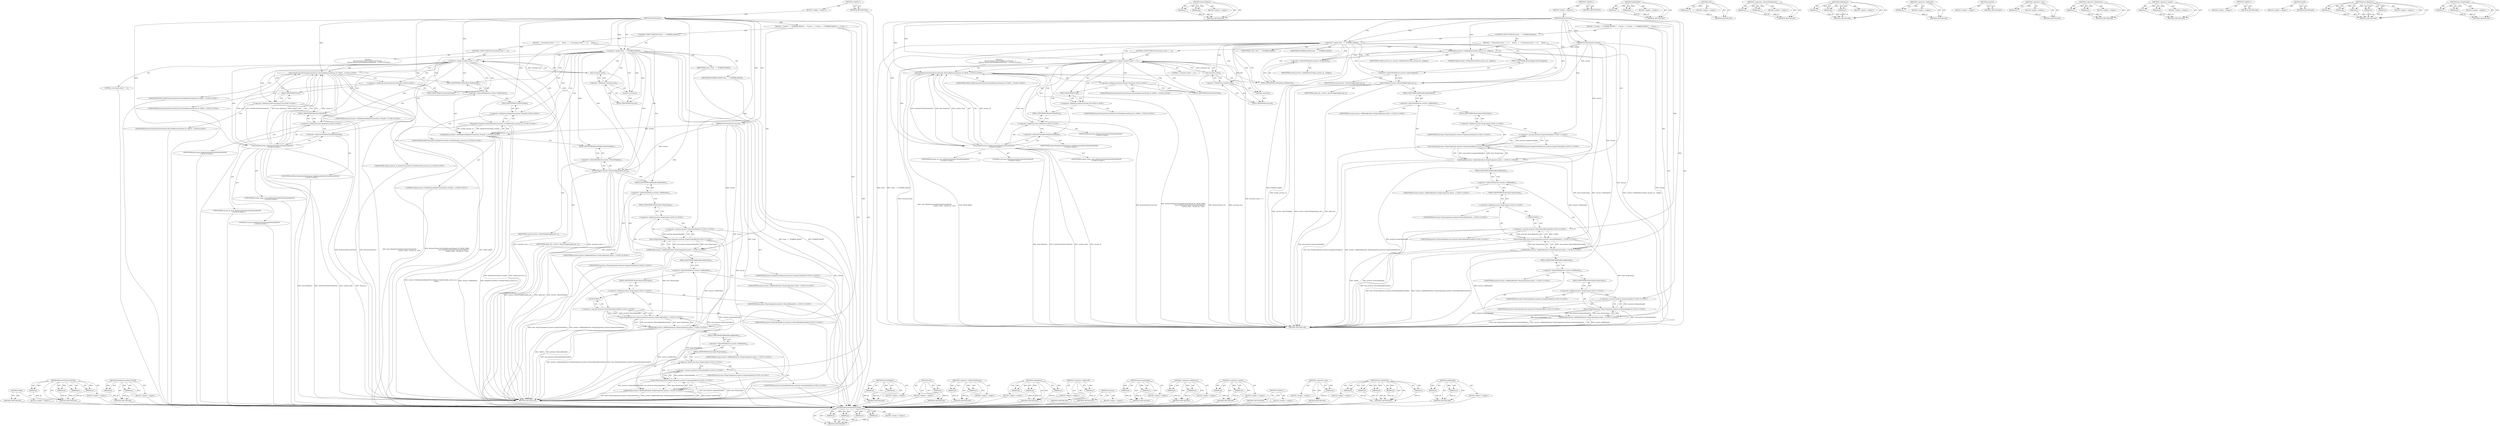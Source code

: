 digraph "base.WrapUnique" {
vulnerable_189 [label=<(METHOD,GetId)>];
vulnerable_190 [label=<(BLOCK,&lt;empty&gt;,&lt;empty&gt;)>];
vulnerable_191 [label=<(METHOD_RETURN,ANY)>];
vulnerable_135 [label=<(METHOD,BrowserThread.PostTask)>];
vulnerable_136 [label=<(PARAM,p1)>];
vulnerable_137 [label=<(PARAM,p2)>];
vulnerable_138 [label=<(PARAM,p3)>];
vulnerable_139 [label=<(PARAM,p4)>];
vulnerable_140 [label=<(BLOCK,&lt;empty&gt;,&lt;empty&gt;)>];
vulnerable_141 [label=<(METHOD_RETURN,ANY)>];
vulnerable_165 [label=<(METHOD,RenderProcessHost.FromID)>];
vulnerable_166 [label=<(PARAM,p1)>];
vulnerable_167 [label=<(PARAM,p2)>];
vulnerable_168 [label=<(BLOCK,&lt;empty&gt;,&lt;empty&gt;)>];
vulnerable_169 [label=<(METHOD_RETURN,ANY)>];
vulnerable_6 [label=<(METHOD,&lt;global&gt;)<SUB>1</SUB>>];
vulnerable_7 [label=<(BLOCK,&lt;empty&gt;,&lt;empty&gt;)<SUB>1</SUB>>];
vulnerable_8 [label=<(METHOD,AttachSession)<SUB>1</SUB>>];
vulnerable_9 [label=<(PARAM,DevToolsSession* session)<SUB>1</SUB>>];
vulnerable_10 [label=<(BLOCK,{
  if (state_ == WORKER_READY) {
    if (sessi...,{
  if (state_ == WORKER_READY) {
    if (sessi...)<SUB>1</SUB>>];
vulnerable_11 [label=<(CONTROL_STRUCTURE,IF,if (state_ == WORKER_READY))<SUB>2</SUB>>];
vulnerable_12 [label=<(&lt;operator&gt;.equals,state_ == WORKER_READY)<SUB>2</SUB>>];
vulnerable_13 [label=<(IDENTIFIER,state_,state_ == WORKER_READY)<SUB>2</SUB>>];
vulnerable_14 [label=<(IDENTIFIER,WORKER_READY,state_ == WORKER_READY)<SUB>2</SUB>>];
vulnerable_15 [label=<(BLOCK,{
    if (sessions().size() == 1) {
      Brows...,{
    if (sessions().size() == 1) {
      Brows...)<SUB>2</SUB>>];
vulnerable_16 [label=<(CONTROL_STRUCTURE,IF,if (sessions().size() == 1))<SUB>3</SUB>>];
vulnerable_17 [label=<(&lt;operator&gt;.equals,sessions().size() == 1)<SUB>3</SUB>>];
vulnerable_18 [label=<(size,sessions().size())<SUB>3</SUB>>];
vulnerable_19 [label=<(&lt;operator&gt;.fieldAccess,sessions().size)<SUB>3</SUB>>];
vulnerable_20 [label=<(sessions,sessions())<SUB>3</SUB>>];
vulnerable_21 [label=<(FIELD_IDENTIFIER,size,size)<SUB>3</SUB>>];
vulnerable_22 [label=<(LITERAL,1,sessions().size() == 1)<SUB>3</SUB>>];
vulnerable_23 [label="<(BLOCK,{
      BrowserThread::PostTask(BrowserThread::...,{
      BrowserThread::PostTask(BrowserThread::...)<SUB>3</SUB>>"];
vulnerable_24 [label="<(BrowserThread.PostTask,BrowserThread::PostTask(BrowserThread::IO, FROM...)<SUB>4</SUB>>"];
vulnerable_25 [label="<(&lt;operator&gt;.fieldAccess,BrowserThread::PostTask)<SUB>4</SUB>>"];
vulnerable_26 [label="<(IDENTIFIER,BrowserThread,BrowserThread::PostTask(BrowserThread::IO, FROM...)<SUB>4</SUB>>"];
vulnerable_27 [label=<(FIELD_IDENTIFIER,PostTask,PostTask)<SUB>4</SUB>>];
vulnerable_28 [label="<(&lt;operator&gt;.fieldAccess,BrowserThread::IO)<SUB>4</SUB>>"];
vulnerable_29 [label="<(IDENTIFIER,BrowserThread,BrowserThread::PostTask(BrowserThread::IO, FROM...)<SUB>4</SUB>>"];
vulnerable_30 [label=<(FIELD_IDENTIFIER,IO,IO)<SUB>4</SUB>>];
vulnerable_31 [label="<(IDENTIFIER,FROM_HERE,BrowserThread::PostTask(BrowserThread::IO, FROM...)<SUB>4</SUB>>"];
vulnerable_32 [label="<(base.BindOnce,base::BindOnce(&amp;SetDevToolsAttachedOnIO,
      ...)<SUB>5</SUB>>"];
vulnerable_33 [label="<(&lt;operator&gt;.fieldAccess,base::BindOnce)<SUB>5</SUB>>"];
vulnerable_34 [label="<(IDENTIFIER,base,base::BindOnce(&amp;SetDevToolsAttachedOnIO,
      ...)<SUB>5</SUB>>"];
vulnerable_35 [label=<(FIELD_IDENTIFIER,BindOnce,BindOnce)<SUB>5</SUB>>];
vulnerable_36 [label=<(&lt;operator&gt;.addressOf,&amp;SetDevToolsAttachedOnIO)<SUB>5</SUB>>];
vulnerable_37 [label="<(IDENTIFIER,SetDevToolsAttachedOnIO,base::BindOnce(&amp;SetDevToolsAttachedOnIO,
      ...)<SUB>5</SUB>>"];
vulnerable_38 [label="<(IDENTIFIER,context_weak_,base::BindOnce(&amp;SetDevToolsAttachedOnIO,
      ...)<SUB>6</SUB>>"];
vulnerable_39 [label="<(IDENTIFIER,version_id_,base::BindOnce(&amp;SetDevToolsAttachedOnIO,
      ...)<SUB>6</SUB>>"];
vulnerable_40 [label="<(LITERAL,true,base::BindOnce(&amp;SetDevToolsAttachedOnIO,
      ...)<SUB>6</SUB>>"];
vulnerable_41 [label="<(SetRenderer,session-&gt;SetRenderer(RenderProcessHost::FromID(...)<SUB>8</SUB>>"];
vulnerable_42 [label=<(&lt;operator&gt;.indirectFieldAccess,session-&gt;SetRenderer)<SUB>8</SUB>>];
vulnerable_43 [label="<(IDENTIFIER,session,session-&gt;SetRenderer(RenderProcessHost::FromID(...)<SUB>8</SUB>>"];
vulnerable_44 [label=<(FIELD_IDENTIFIER,SetRenderer,SetRenderer)<SUB>8</SUB>>];
vulnerable_45 [label="<(RenderProcessHost.FromID,RenderProcessHost::FromID(worker_process_id_))<SUB>8</SUB>>"];
vulnerable_46 [label="<(&lt;operator&gt;.fieldAccess,RenderProcessHost::FromID)<SUB>8</SUB>>"];
vulnerable_47 [label="<(IDENTIFIER,RenderProcessHost,RenderProcessHost::FromID(worker_process_id_))<SUB>8</SUB>>"];
vulnerable_48 [label=<(FIELD_IDENTIFIER,FromID,FromID)<SUB>8</SUB>>];
vulnerable_49 [label="<(IDENTIFIER,worker_process_id_,RenderProcessHost::FromID(worker_process_id_))<SUB>8</SUB>>"];
vulnerable_50 [label="<(LITERAL,nullptr,session-&gt;SetRenderer(RenderProcessHost::FromID(...)<SUB>9</SUB>>"];
vulnerable_51 [label=<(AttachToAgent,session-&gt;AttachToAgent(agent_ptr_))<SUB>10</SUB>>];
vulnerable_52 [label=<(&lt;operator&gt;.indirectFieldAccess,session-&gt;AttachToAgent)<SUB>10</SUB>>];
vulnerable_53 [label=<(IDENTIFIER,session,session-&gt;AttachToAgent(agent_ptr_))<SUB>10</SUB>>];
vulnerable_54 [label=<(FIELD_IDENTIFIER,AttachToAgent,AttachToAgent)<SUB>10</SUB>>];
vulnerable_55 [label=<(IDENTIFIER,agent_ptr_,session-&gt;AttachToAgent(agent_ptr_))<SUB>10</SUB>>];
vulnerable_56 [label="<(AddHandler,session-&gt;AddHandler(base::WrapUnique(new protoc...)<SUB>12</SUB>>"];
vulnerable_57 [label=<(&lt;operator&gt;.indirectFieldAccess,session-&gt;AddHandler)<SUB>12</SUB>>];
vulnerable_58 [label="<(IDENTIFIER,session,session-&gt;AddHandler(base::WrapUnique(new protoc...)<SUB>12</SUB>>"];
vulnerable_59 [label=<(FIELD_IDENTIFIER,AddHandler,AddHandler)<SUB>12</SUB>>];
vulnerable_60 [label="<(base.WrapUnique,base::WrapUnique(new protocol::InspectorHandler()))<SUB>12</SUB>>"];
vulnerable_61 [label="<(&lt;operator&gt;.fieldAccess,base::WrapUnique)<SUB>12</SUB>>"];
vulnerable_62 [label="<(IDENTIFIER,base,base::WrapUnique(new protocol::InspectorHandler()))<SUB>12</SUB>>"];
vulnerable_63 [label=<(FIELD_IDENTIFIER,WrapUnique,WrapUnique)<SUB>12</SUB>>];
vulnerable_64 [label="<(&lt;operator&gt;.new,new protocol::InspectorHandler())<SUB>12</SUB>>"];
vulnerable_65 [label="<(IDENTIFIER,protocol::InspectorHandler,new protocol::InspectorHandler())<SUB>12</SUB>>"];
vulnerable_66 [label="<(AddHandler,session-&gt;AddHandler(base::WrapUnique(new protoc...)<SUB>13</SUB>>"];
vulnerable_67 [label=<(&lt;operator&gt;.indirectFieldAccess,session-&gt;AddHandler)<SUB>13</SUB>>];
vulnerable_68 [label="<(IDENTIFIER,session,session-&gt;AddHandler(base::WrapUnique(new protoc...)<SUB>13</SUB>>"];
vulnerable_69 [label=<(FIELD_IDENTIFIER,AddHandler,AddHandler)<SUB>13</SUB>>];
vulnerable_70 [label="<(base.WrapUnique,base::WrapUnique(new protocol::NetworkHandler(G...)<SUB>13</SUB>>"];
vulnerable_71 [label="<(&lt;operator&gt;.fieldAccess,base::WrapUnique)<SUB>13</SUB>>"];
vulnerable_72 [label="<(IDENTIFIER,base,base::WrapUnique(new protocol::NetworkHandler(G...)<SUB>13</SUB>>"];
vulnerable_73 [label=<(FIELD_IDENTIFIER,WrapUnique,WrapUnique)<SUB>13</SUB>>];
vulnerable_74 [label="<(&lt;operator&gt;.new,new protocol::NetworkHandler(GetId()))<SUB>13</SUB>>"];
vulnerable_75 [label="<(IDENTIFIER,protocol::NetworkHandler,new protocol::NetworkHandler(GetId()))<SUB>13</SUB>>"];
vulnerable_76 [label=<(GetId,GetId())<SUB>13</SUB>>];
vulnerable_77 [label="<(AddHandler,session-&gt;AddHandler(base::WrapUnique(new protoc...)<SUB>14</SUB>>"];
vulnerable_78 [label=<(&lt;operator&gt;.indirectFieldAccess,session-&gt;AddHandler)<SUB>14</SUB>>];
vulnerable_79 [label="<(IDENTIFIER,session,session-&gt;AddHandler(base::WrapUnique(new protoc...)<SUB>14</SUB>>"];
vulnerable_80 [label=<(FIELD_IDENTIFIER,AddHandler,AddHandler)<SUB>14</SUB>>];
vulnerable_81 [label="<(base.WrapUnique,base::WrapUnique(new protocol::SchemaHandler()))<SUB>14</SUB>>"];
vulnerable_82 [label="<(&lt;operator&gt;.fieldAccess,base::WrapUnique)<SUB>14</SUB>>"];
vulnerable_83 [label="<(IDENTIFIER,base,base::WrapUnique(new protocol::SchemaHandler()))<SUB>14</SUB>>"];
vulnerable_84 [label=<(FIELD_IDENTIFIER,WrapUnique,WrapUnique)<SUB>14</SUB>>];
vulnerable_85 [label="<(&lt;operator&gt;.new,new protocol::SchemaHandler())<SUB>14</SUB>>"];
vulnerable_86 [label="<(IDENTIFIER,protocol::SchemaHandler,new protocol::SchemaHandler())<SUB>14</SUB>>"];
vulnerable_87 [label=<(METHOD_RETURN,void)<SUB>1</SUB>>];
vulnerable_89 [label=<(METHOD_RETURN,ANY)<SUB>1</SUB>>];
vulnerable_170 [label=<(METHOD,AttachToAgent)>];
vulnerable_171 [label=<(PARAM,p1)>];
vulnerable_172 [label=<(PARAM,p2)>];
vulnerable_173 [label=<(BLOCK,&lt;empty&gt;,&lt;empty&gt;)>];
vulnerable_174 [label=<(METHOD_RETURN,ANY)>];
vulnerable_123 [label=<(METHOD,size)>];
vulnerable_124 [label=<(PARAM,p1)>];
vulnerable_125 [label=<(BLOCK,&lt;empty&gt;,&lt;empty&gt;)>];
vulnerable_126 [label=<(METHOD_RETURN,ANY)>];
vulnerable_160 [label=<(METHOD,&lt;operator&gt;.indirectFieldAccess)>];
vulnerable_161 [label=<(PARAM,p1)>];
vulnerable_162 [label=<(PARAM,p2)>];
vulnerable_163 [label=<(BLOCK,&lt;empty&gt;,&lt;empty&gt;)>];
vulnerable_164 [label=<(METHOD_RETURN,ANY)>];
vulnerable_154 [label=<(METHOD,SetRenderer)>];
vulnerable_155 [label=<(PARAM,p1)>];
vulnerable_156 [label=<(PARAM,p2)>];
vulnerable_157 [label=<(PARAM,p3)>];
vulnerable_158 [label=<(BLOCK,&lt;empty&gt;,&lt;empty&gt;)>];
vulnerable_159 [label=<(METHOD_RETURN,ANY)>];
vulnerable_150 [label=<(METHOD,&lt;operator&gt;.addressOf)>];
vulnerable_151 [label=<(PARAM,p1)>];
vulnerable_152 [label=<(BLOCK,&lt;empty&gt;,&lt;empty&gt;)>];
vulnerable_153 [label=<(METHOD_RETURN,ANY)>];
vulnerable_132 [label=<(METHOD,sessions)>];
vulnerable_133 [label=<(BLOCK,&lt;empty&gt;,&lt;empty&gt;)>];
vulnerable_134 [label=<(METHOD_RETURN,ANY)>];
vulnerable_180 [label=<(METHOD,base.WrapUnique)>];
vulnerable_181 [label=<(PARAM,p1)>];
vulnerable_182 [label=<(PARAM,p2)>];
vulnerable_183 [label=<(BLOCK,&lt;empty&gt;,&lt;empty&gt;)>];
vulnerable_184 [label=<(METHOD_RETURN,ANY)>];
vulnerable_127 [label=<(METHOD,&lt;operator&gt;.fieldAccess)>];
vulnerable_128 [label=<(PARAM,p1)>];
vulnerable_129 [label=<(PARAM,p2)>];
vulnerable_130 [label=<(BLOCK,&lt;empty&gt;,&lt;empty&gt;)>];
vulnerable_131 [label=<(METHOD_RETURN,ANY)>];
vulnerable_118 [label=<(METHOD,&lt;operator&gt;.equals)>];
vulnerable_119 [label=<(PARAM,p1)>];
vulnerable_120 [label=<(PARAM,p2)>];
vulnerable_121 [label=<(BLOCK,&lt;empty&gt;,&lt;empty&gt;)>];
vulnerable_122 [label=<(METHOD_RETURN,ANY)>];
vulnerable_112 [label=<(METHOD,&lt;global&gt;)<SUB>1</SUB>>];
vulnerable_113 [label=<(BLOCK,&lt;empty&gt;,&lt;empty&gt;)>];
vulnerable_114 [label=<(METHOD_RETURN,ANY)>];
vulnerable_185 [label=<(METHOD,&lt;operator&gt;.new)>];
vulnerable_186 [label=<(PARAM,p1)>];
vulnerable_187 [label=<(BLOCK,&lt;empty&gt;,&lt;empty&gt;)>];
vulnerable_188 [label=<(METHOD_RETURN,ANY)>];
vulnerable_142 [label=<(METHOD,base.BindOnce)>];
vulnerable_143 [label=<(PARAM,p1)>];
vulnerable_144 [label=<(PARAM,p2)>];
vulnerable_145 [label=<(PARAM,p3)>];
vulnerable_146 [label=<(PARAM,p4)>];
vulnerable_147 [label=<(PARAM,p5)>];
vulnerable_148 [label=<(BLOCK,&lt;empty&gt;,&lt;empty&gt;)>];
vulnerable_149 [label=<(METHOD_RETURN,ANY)>];
vulnerable_175 [label=<(METHOD,AddHandler)>];
vulnerable_176 [label=<(PARAM,p1)>];
vulnerable_177 [label=<(PARAM,p2)>];
vulnerable_178 [label=<(BLOCK,&lt;empty&gt;,&lt;empty&gt;)>];
vulnerable_179 [label=<(METHOD_RETURN,ANY)>];
fixed_131 [label=<(METHOD,BrowserThread.PostTask)>];
fixed_132 [label=<(PARAM,p1)>];
fixed_133 [label=<(PARAM,p2)>];
fixed_134 [label=<(PARAM,p3)>];
fixed_135 [label=<(PARAM,p4)>];
fixed_136 [label=<(BLOCK,&lt;empty&gt;,&lt;empty&gt;)>];
fixed_137 [label=<(METHOD_RETURN,ANY)>];
fixed_161 [label=<(METHOD,AttachToAgent)>];
fixed_162 [label=<(PARAM,p1)>];
fixed_163 [label=<(PARAM,p2)>];
fixed_164 [label=<(BLOCK,&lt;empty&gt;,&lt;empty&gt;)>];
fixed_165 [label=<(METHOD_RETURN,ANY)>];
fixed_6 [label=<(METHOD,&lt;global&gt;)<SUB>1</SUB>>];
fixed_7 [label=<(BLOCK,&lt;empty&gt;,&lt;empty&gt;)<SUB>1</SUB>>];
fixed_8 [label=<(METHOD,AttachSession)<SUB>1</SUB>>];
fixed_9 [label=<(PARAM,DevToolsSession* session)<SUB>1</SUB>>];
fixed_10 [label=<(BLOCK,{
  if (state_ == WORKER_READY) {
    if (sessi...,{
  if (state_ == WORKER_READY) {
    if (sessi...)<SUB>1</SUB>>];
fixed_11 [label=<(CONTROL_STRUCTURE,IF,if (state_ == WORKER_READY))<SUB>2</SUB>>];
fixed_12 [label=<(&lt;operator&gt;.equals,state_ == WORKER_READY)<SUB>2</SUB>>];
fixed_13 [label=<(IDENTIFIER,state_,state_ == WORKER_READY)<SUB>2</SUB>>];
fixed_14 [label=<(IDENTIFIER,WORKER_READY,state_ == WORKER_READY)<SUB>2</SUB>>];
fixed_15 [label=<(BLOCK,{
    if (sessions().size() == 1) {
      Brows...,{
    if (sessions().size() == 1) {
      Brows...)<SUB>2</SUB>>];
fixed_16 [label=<(CONTROL_STRUCTURE,IF,if (sessions().size() == 1))<SUB>3</SUB>>];
fixed_17 [label=<(&lt;operator&gt;.equals,sessions().size() == 1)<SUB>3</SUB>>];
fixed_18 [label=<(size,sessions().size())<SUB>3</SUB>>];
fixed_19 [label=<(&lt;operator&gt;.fieldAccess,sessions().size)<SUB>3</SUB>>];
fixed_20 [label=<(sessions,sessions())<SUB>3</SUB>>];
fixed_21 [label=<(FIELD_IDENTIFIER,size,size)<SUB>3</SUB>>];
fixed_22 [label=<(LITERAL,1,sessions().size() == 1)<SUB>3</SUB>>];
fixed_23 [label="<(BLOCK,{
      BrowserThread::PostTask(BrowserThread::...,{
      BrowserThread::PostTask(BrowserThread::...)<SUB>3</SUB>>"];
fixed_24 [label="<(BrowserThread.PostTask,BrowserThread::PostTask(BrowserThread::IO, FROM...)<SUB>4</SUB>>"];
fixed_25 [label="<(&lt;operator&gt;.fieldAccess,BrowserThread::PostTask)<SUB>4</SUB>>"];
fixed_26 [label="<(IDENTIFIER,BrowserThread,BrowserThread::PostTask(BrowserThread::IO, FROM...)<SUB>4</SUB>>"];
fixed_27 [label=<(FIELD_IDENTIFIER,PostTask,PostTask)<SUB>4</SUB>>];
fixed_28 [label="<(&lt;operator&gt;.fieldAccess,BrowserThread::IO)<SUB>4</SUB>>"];
fixed_29 [label="<(IDENTIFIER,BrowserThread,BrowserThread::PostTask(BrowserThread::IO, FROM...)<SUB>4</SUB>>"];
fixed_30 [label=<(FIELD_IDENTIFIER,IO,IO)<SUB>4</SUB>>];
fixed_31 [label="<(IDENTIFIER,FROM_HERE,BrowserThread::PostTask(BrowserThread::IO, FROM...)<SUB>4</SUB>>"];
fixed_32 [label="<(base.BindOnce,base::BindOnce(&amp;SetDevToolsAttachedOnIO,
      ...)<SUB>5</SUB>>"];
fixed_33 [label="<(&lt;operator&gt;.fieldAccess,base::BindOnce)<SUB>5</SUB>>"];
fixed_34 [label="<(IDENTIFIER,base,base::BindOnce(&amp;SetDevToolsAttachedOnIO,
      ...)<SUB>5</SUB>>"];
fixed_35 [label=<(FIELD_IDENTIFIER,BindOnce,BindOnce)<SUB>5</SUB>>];
fixed_36 [label=<(&lt;operator&gt;.addressOf,&amp;SetDevToolsAttachedOnIO)<SUB>5</SUB>>];
fixed_37 [label="<(IDENTIFIER,SetDevToolsAttachedOnIO,base::BindOnce(&amp;SetDevToolsAttachedOnIO,
      ...)<SUB>5</SUB>>"];
fixed_38 [label="<(IDENTIFIER,context_weak_,base::BindOnce(&amp;SetDevToolsAttachedOnIO,
      ...)<SUB>6</SUB>>"];
fixed_39 [label="<(IDENTIFIER,version_id_,base::BindOnce(&amp;SetDevToolsAttachedOnIO,
      ...)<SUB>6</SUB>>"];
fixed_40 [label="<(LITERAL,true,base::BindOnce(&amp;SetDevToolsAttachedOnIO,
      ...)<SUB>6</SUB>>"];
fixed_41 [label=<(SetRenderer,session-&gt;SetRenderer(worker_process_id_, nullptr))<SUB>8</SUB>>];
fixed_42 [label=<(&lt;operator&gt;.indirectFieldAccess,session-&gt;SetRenderer)<SUB>8</SUB>>];
fixed_43 [label=<(IDENTIFIER,session,session-&gt;SetRenderer(worker_process_id_, nullptr))<SUB>8</SUB>>];
fixed_44 [label=<(FIELD_IDENTIFIER,SetRenderer,SetRenderer)<SUB>8</SUB>>];
fixed_45 [label=<(IDENTIFIER,worker_process_id_,session-&gt;SetRenderer(worker_process_id_, nullptr))<SUB>8</SUB>>];
fixed_46 [label=<(LITERAL,nullptr,session-&gt;SetRenderer(worker_process_id_, nullptr))<SUB>8</SUB>>];
fixed_47 [label=<(AttachToAgent,session-&gt;AttachToAgent(agent_ptr_))<SUB>9</SUB>>];
fixed_48 [label=<(&lt;operator&gt;.indirectFieldAccess,session-&gt;AttachToAgent)<SUB>9</SUB>>];
fixed_49 [label=<(IDENTIFIER,session,session-&gt;AttachToAgent(agent_ptr_))<SUB>9</SUB>>];
fixed_50 [label=<(FIELD_IDENTIFIER,AttachToAgent,AttachToAgent)<SUB>9</SUB>>];
fixed_51 [label=<(IDENTIFIER,agent_ptr_,session-&gt;AttachToAgent(agent_ptr_))<SUB>9</SUB>>];
fixed_52 [label="<(AddHandler,session-&gt;AddHandler(base::WrapUnique(new protoc...)<SUB>11</SUB>>"];
fixed_53 [label=<(&lt;operator&gt;.indirectFieldAccess,session-&gt;AddHandler)<SUB>11</SUB>>];
fixed_54 [label="<(IDENTIFIER,session,session-&gt;AddHandler(base::WrapUnique(new protoc...)<SUB>11</SUB>>"];
fixed_55 [label=<(FIELD_IDENTIFIER,AddHandler,AddHandler)<SUB>11</SUB>>];
fixed_56 [label="<(base.WrapUnique,base::WrapUnique(new protocol::InspectorHandler()))<SUB>11</SUB>>"];
fixed_57 [label="<(&lt;operator&gt;.fieldAccess,base::WrapUnique)<SUB>11</SUB>>"];
fixed_58 [label="<(IDENTIFIER,base,base::WrapUnique(new protocol::InspectorHandler()))<SUB>11</SUB>>"];
fixed_59 [label=<(FIELD_IDENTIFIER,WrapUnique,WrapUnique)<SUB>11</SUB>>];
fixed_60 [label="<(&lt;operator&gt;.new,new protocol::InspectorHandler())<SUB>11</SUB>>"];
fixed_61 [label="<(IDENTIFIER,protocol::InspectorHandler,new protocol::InspectorHandler())<SUB>11</SUB>>"];
fixed_62 [label="<(AddHandler,session-&gt;AddHandler(base::WrapUnique(new protoc...)<SUB>12</SUB>>"];
fixed_63 [label=<(&lt;operator&gt;.indirectFieldAccess,session-&gt;AddHandler)<SUB>12</SUB>>];
fixed_64 [label="<(IDENTIFIER,session,session-&gt;AddHandler(base::WrapUnique(new protoc...)<SUB>12</SUB>>"];
fixed_65 [label=<(FIELD_IDENTIFIER,AddHandler,AddHandler)<SUB>12</SUB>>];
fixed_66 [label="<(base.WrapUnique,base::WrapUnique(new protocol::NetworkHandler(G...)<SUB>12</SUB>>"];
fixed_67 [label="<(&lt;operator&gt;.fieldAccess,base::WrapUnique)<SUB>12</SUB>>"];
fixed_68 [label="<(IDENTIFIER,base,base::WrapUnique(new protocol::NetworkHandler(G...)<SUB>12</SUB>>"];
fixed_69 [label=<(FIELD_IDENTIFIER,WrapUnique,WrapUnique)<SUB>12</SUB>>];
fixed_70 [label="<(&lt;operator&gt;.new,new protocol::NetworkHandler(GetId()))<SUB>12</SUB>>"];
fixed_71 [label="<(IDENTIFIER,protocol::NetworkHandler,new protocol::NetworkHandler(GetId()))<SUB>12</SUB>>"];
fixed_72 [label=<(GetId,GetId())<SUB>12</SUB>>];
fixed_73 [label="<(AddHandler,session-&gt;AddHandler(base::WrapUnique(new protoc...)<SUB>13</SUB>>"];
fixed_74 [label=<(&lt;operator&gt;.indirectFieldAccess,session-&gt;AddHandler)<SUB>13</SUB>>];
fixed_75 [label="<(IDENTIFIER,session,session-&gt;AddHandler(base::WrapUnique(new protoc...)<SUB>13</SUB>>"];
fixed_76 [label=<(FIELD_IDENTIFIER,AddHandler,AddHandler)<SUB>13</SUB>>];
fixed_77 [label="<(base.WrapUnique,base::WrapUnique(new protocol::SchemaHandler()))<SUB>13</SUB>>"];
fixed_78 [label="<(&lt;operator&gt;.fieldAccess,base::WrapUnique)<SUB>13</SUB>>"];
fixed_79 [label="<(IDENTIFIER,base,base::WrapUnique(new protocol::SchemaHandler()))<SUB>13</SUB>>"];
fixed_80 [label=<(FIELD_IDENTIFIER,WrapUnique,WrapUnique)<SUB>13</SUB>>];
fixed_81 [label="<(&lt;operator&gt;.new,new protocol::SchemaHandler())<SUB>13</SUB>>"];
fixed_82 [label="<(IDENTIFIER,protocol::SchemaHandler,new protocol::SchemaHandler())<SUB>13</SUB>>"];
fixed_83 [label=<(METHOD_RETURN,void)<SUB>1</SUB>>];
fixed_85 [label=<(METHOD_RETURN,ANY)<SUB>1</SUB>>];
fixed_166 [label=<(METHOD,AddHandler)>];
fixed_167 [label=<(PARAM,p1)>];
fixed_168 [label=<(PARAM,p2)>];
fixed_169 [label=<(BLOCK,&lt;empty&gt;,&lt;empty&gt;)>];
fixed_170 [label=<(METHOD_RETURN,ANY)>];
fixed_119 [label=<(METHOD,size)>];
fixed_120 [label=<(PARAM,p1)>];
fixed_121 [label=<(BLOCK,&lt;empty&gt;,&lt;empty&gt;)>];
fixed_122 [label=<(METHOD_RETURN,ANY)>];
fixed_156 [label=<(METHOD,&lt;operator&gt;.indirectFieldAccess)>];
fixed_157 [label=<(PARAM,p1)>];
fixed_158 [label=<(PARAM,p2)>];
fixed_159 [label=<(BLOCK,&lt;empty&gt;,&lt;empty&gt;)>];
fixed_160 [label=<(METHOD_RETURN,ANY)>];
fixed_150 [label=<(METHOD,SetRenderer)>];
fixed_151 [label=<(PARAM,p1)>];
fixed_152 [label=<(PARAM,p2)>];
fixed_153 [label=<(PARAM,p3)>];
fixed_154 [label=<(BLOCK,&lt;empty&gt;,&lt;empty&gt;)>];
fixed_155 [label=<(METHOD_RETURN,ANY)>];
fixed_146 [label=<(METHOD,&lt;operator&gt;.addressOf)>];
fixed_147 [label=<(PARAM,p1)>];
fixed_148 [label=<(BLOCK,&lt;empty&gt;,&lt;empty&gt;)>];
fixed_149 [label=<(METHOD_RETURN,ANY)>];
fixed_128 [label=<(METHOD,sessions)>];
fixed_129 [label=<(BLOCK,&lt;empty&gt;,&lt;empty&gt;)>];
fixed_130 [label=<(METHOD_RETURN,ANY)>];
fixed_176 [label=<(METHOD,&lt;operator&gt;.new)>];
fixed_177 [label=<(PARAM,p1)>];
fixed_178 [label=<(BLOCK,&lt;empty&gt;,&lt;empty&gt;)>];
fixed_179 [label=<(METHOD_RETURN,ANY)>];
fixed_123 [label=<(METHOD,&lt;operator&gt;.fieldAccess)>];
fixed_124 [label=<(PARAM,p1)>];
fixed_125 [label=<(PARAM,p2)>];
fixed_126 [label=<(BLOCK,&lt;empty&gt;,&lt;empty&gt;)>];
fixed_127 [label=<(METHOD_RETURN,ANY)>];
fixed_114 [label=<(METHOD,&lt;operator&gt;.equals)>];
fixed_115 [label=<(PARAM,p1)>];
fixed_116 [label=<(PARAM,p2)>];
fixed_117 [label=<(BLOCK,&lt;empty&gt;,&lt;empty&gt;)>];
fixed_118 [label=<(METHOD_RETURN,ANY)>];
fixed_108 [label=<(METHOD,&lt;global&gt;)<SUB>1</SUB>>];
fixed_109 [label=<(BLOCK,&lt;empty&gt;,&lt;empty&gt;)>];
fixed_110 [label=<(METHOD_RETURN,ANY)>];
fixed_180 [label=<(METHOD,GetId)>];
fixed_181 [label=<(BLOCK,&lt;empty&gt;,&lt;empty&gt;)>];
fixed_182 [label=<(METHOD_RETURN,ANY)>];
fixed_138 [label=<(METHOD,base.BindOnce)>];
fixed_139 [label=<(PARAM,p1)>];
fixed_140 [label=<(PARAM,p2)>];
fixed_141 [label=<(PARAM,p3)>];
fixed_142 [label=<(PARAM,p4)>];
fixed_143 [label=<(PARAM,p5)>];
fixed_144 [label=<(BLOCK,&lt;empty&gt;,&lt;empty&gt;)>];
fixed_145 [label=<(METHOD_RETURN,ANY)>];
fixed_171 [label=<(METHOD,base.WrapUnique)>];
fixed_172 [label=<(PARAM,p1)>];
fixed_173 [label=<(PARAM,p2)>];
fixed_174 [label=<(BLOCK,&lt;empty&gt;,&lt;empty&gt;)>];
fixed_175 [label=<(METHOD_RETURN,ANY)>];
vulnerable_189 -> vulnerable_190  [key=0, label="AST: "];
vulnerable_189 -> vulnerable_191  [key=0, label="AST: "];
vulnerable_189 -> vulnerable_191  [key=1, label="CFG: "];
vulnerable_190 -> fixed_131  [key=0];
vulnerable_191 -> fixed_131  [key=0];
vulnerable_135 -> vulnerable_136  [key=0, label="AST: "];
vulnerable_135 -> vulnerable_136  [key=1, label="DDG: "];
vulnerable_135 -> vulnerable_140  [key=0, label="AST: "];
vulnerable_135 -> vulnerable_137  [key=0, label="AST: "];
vulnerable_135 -> vulnerable_137  [key=1, label="DDG: "];
vulnerable_135 -> vulnerable_141  [key=0, label="AST: "];
vulnerable_135 -> vulnerable_141  [key=1, label="CFG: "];
vulnerable_135 -> vulnerable_138  [key=0, label="AST: "];
vulnerable_135 -> vulnerable_138  [key=1, label="DDG: "];
vulnerable_135 -> vulnerable_139  [key=0, label="AST: "];
vulnerable_135 -> vulnerable_139  [key=1, label="DDG: "];
vulnerable_136 -> vulnerable_141  [key=0, label="DDG: p1"];
vulnerable_137 -> vulnerable_141  [key=0, label="DDG: p2"];
vulnerable_138 -> vulnerable_141  [key=0, label="DDG: p3"];
vulnerable_139 -> vulnerable_141  [key=0, label="DDG: p4"];
vulnerable_140 -> fixed_131  [key=0];
vulnerable_141 -> fixed_131  [key=0];
vulnerable_165 -> vulnerable_166  [key=0, label="AST: "];
vulnerable_165 -> vulnerable_166  [key=1, label="DDG: "];
vulnerable_165 -> vulnerable_168  [key=0, label="AST: "];
vulnerable_165 -> vulnerable_167  [key=0, label="AST: "];
vulnerable_165 -> vulnerable_167  [key=1, label="DDG: "];
vulnerable_165 -> vulnerable_169  [key=0, label="AST: "];
vulnerable_165 -> vulnerable_169  [key=1, label="CFG: "];
vulnerable_166 -> vulnerable_169  [key=0, label="DDG: p1"];
vulnerable_167 -> vulnerable_169  [key=0, label="DDG: p2"];
vulnerable_168 -> fixed_131  [key=0];
vulnerable_169 -> fixed_131  [key=0];
vulnerable_6 -> vulnerable_7  [key=0, label="AST: "];
vulnerable_6 -> vulnerable_89  [key=0, label="AST: "];
vulnerable_6 -> vulnerable_89  [key=1, label="CFG: "];
vulnerable_7 -> vulnerable_8  [key=0, label="AST: "];
vulnerable_8 -> vulnerable_9  [key=0, label="AST: "];
vulnerable_8 -> vulnerable_9  [key=1, label="DDG: "];
vulnerable_8 -> vulnerable_10  [key=0, label="AST: "];
vulnerable_8 -> vulnerable_87  [key=0, label="AST: "];
vulnerable_8 -> vulnerable_12  [key=0, label="CFG: "];
vulnerable_8 -> vulnerable_12  [key=1, label="DDG: "];
vulnerable_8 -> vulnerable_41  [key=0, label="DDG: "];
vulnerable_8 -> vulnerable_51  [key=0, label="DDG: "];
vulnerable_8 -> vulnerable_64  [key=0, label="DDG: "];
vulnerable_8 -> vulnerable_74  [key=0, label="DDG: "];
vulnerable_8 -> vulnerable_85  [key=0, label="DDG: "];
vulnerable_8 -> vulnerable_17  [key=0, label="DDG: "];
vulnerable_8 -> vulnerable_45  [key=0, label="DDG: "];
vulnerable_8 -> vulnerable_24  [key=0, label="DDG: "];
vulnerable_8 -> vulnerable_32  [key=0, label="DDG: "];
vulnerable_9 -> vulnerable_87  [key=0, label="DDG: session"];
vulnerable_9 -> vulnerable_56  [key=0, label="DDG: session"];
vulnerable_9 -> vulnerable_66  [key=0, label="DDG: session"];
vulnerable_9 -> vulnerable_77  [key=0, label="DDG: session"];
vulnerable_9 -> vulnerable_41  [key=0, label="DDG: session"];
vulnerable_9 -> vulnerable_51  [key=0, label="DDG: session"];
vulnerable_10 -> vulnerable_11  [key=0, label="AST: "];
vulnerable_10 -> vulnerable_56  [key=0, label="AST: "];
vulnerable_10 -> vulnerable_66  [key=0, label="AST: "];
vulnerable_10 -> vulnerable_77  [key=0, label="AST: "];
vulnerable_11 -> vulnerable_12  [key=0, label="AST: "];
vulnerable_11 -> vulnerable_15  [key=0, label="AST: "];
vulnerable_12 -> vulnerable_13  [key=0, label="AST: "];
vulnerable_12 -> vulnerable_14  [key=0, label="AST: "];
vulnerable_12 -> vulnerable_20  [key=0, label="CFG: "];
vulnerable_12 -> vulnerable_20  [key=1, label="CDG: "];
vulnerable_12 -> vulnerable_59  [key=0, label="CFG: "];
vulnerable_12 -> vulnerable_87  [key=0, label="DDG: state_"];
vulnerable_12 -> vulnerable_87  [key=1, label="DDG: state_ == WORKER_READY"];
vulnerable_12 -> vulnerable_87  [key=2, label="DDG: WORKER_READY"];
vulnerable_12 -> vulnerable_17  [key=0, label="CDG: "];
vulnerable_12 -> vulnerable_21  [key=0, label="CDG: "];
vulnerable_12 -> vulnerable_48  [key=0, label="CDG: "];
vulnerable_12 -> vulnerable_42  [key=0, label="CDG: "];
vulnerable_12 -> vulnerable_51  [key=0, label="CDG: "];
vulnerable_12 -> vulnerable_19  [key=0, label="CDG: "];
vulnerable_12 -> vulnerable_52  [key=0, label="CDG: "];
vulnerable_12 -> vulnerable_46  [key=0, label="CDG: "];
vulnerable_12 -> vulnerable_41  [key=0, label="CDG: "];
vulnerable_12 -> vulnerable_45  [key=0, label="CDG: "];
vulnerable_12 -> vulnerable_18  [key=0, label="CDG: "];
vulnerable_12 -> vulnerable_44  [key=0, label="CDG: "];
vulnerable_12 -> vulnerable_54  [key=0, label="CDG: "];
vulnerable_13 -> fixed_131  [key=0];
vulnerable_14 -> fixed_131  [key=0];
vulnerable_15 -> vulnerable_16  [key=0, label="AST: "];
vulnerable_15 -> vulnerable_41  [key=0, label="AST: "];
vulnerable_15 -> vulnerable_51  [key=0, label="AST: "];
vulnerable_16 -> vulnerable_17  [key=0, label="AST: "];
vulnerable_16 -> vulnerable_23  [key=0, label="AST: "];
vulnerable_17 -> vulnerable_18  [key=0, label="AST: "];
vulnerable_17 -> vulnerable_22  [key=0, label="AST: "];
vulnerable_17 -> vulnerable_27  [key=0, label="CFG: "];
vulnerable_17 -> vulnerable_27  [key=1, label="CDG: "];
vulnerable_17 -> vulnerable_44  [key=0, label="CFG: "];
vulnerable_17 -> vulnerable_87  [key=0, label="DDG: sessions().size()"];
vulnerable_17 -> vulnerable_87  [key=1, label="DDG: sessions().size() == 1"];
vulnerable_17 -> vulnerable_24  [key=0, label="CDG: "];
vulnerable_17 -> vulnerable_30  [key=0, label="CDG: "];
vulnerable_17 -> vulnerable_32  [key=0, label="CDG: "];
vulnerable_17 -> vulnerable_33  [key=0, label="CDG: "];
vulnerable_17 -> vulnerable_28  [key=0, label="CDG: "];
vulnerable_17 -> vulnerable_36  [key=0, label="CDG: "];
vulnerable_17 -> vulnerable_25  [key=0, label="CDG: "];
vulnerable_17 -> vulnerable_35  [key=0, label="CDG: "];
vulnerable_18 -> vulnerable_19  [key=0, label="AST: "];
vulnerable_18 -> vulnerable_17  [key=0, label="CFG: "];
vulnerable_18 -> vulnerable_17  [key=1, label="DDG: sessions().size"];
vulnerable_18 -> vulnerable_87  [key=0, label="DDG: sessions().size"];
vulnerable_19 -> vulnerable_20  [key=0, label="AST: "];
vulnerable_19 -> vulnerable_21  [key=0, label="AST: "];
vulnerable_19 -> vulnerable_18  [key=0, label="CFG: "];
vulnerable_20 -> vulnerable_21  [key=0, label="CFG: "];
vulnerable_21 -> vulnerable_19  [key=0, label="CFG: "];
vulnerable_22 -> fixed_131  [key=0];
vulnerable_23 -> vulnerable_24  [key=0, label="AST: "];
vulnerable_24 -> vulnerable_25  [key=0, label="AST: "];
vulnerable_24 -> vulnerable_28  [key=0, label="AST: "];
vulnerable_24 -> vulnerable_31  [key=0, label="AST: "];
vulnerable_24 -> vulnerable_32  [key=0, label="AST: "];
vulnerable_24 -> vulnerable_44  [key=0, label="CFG: "];
vulnerable_24 -> vulnerable_87  [key=0, label="DDG: BrowserThread::PostTask"];
vulnerable_24 -> vulnerable_87  [key=1, label="DDG: BrowserThread::IO"];
vulnerable_24 -> vulnerable_87  [key=2, label="DDG: base::BindOnce(&amp;SetDevToolsAttachedOnIO,
                                              context_weak_, version_id_, true)"];
vulnerable_24 -> vulnerable_87  [key=3, label="DDG: BrowserThread::PostTask(BrowserThread::IO, FROM_HERE,
                               base::BindOnce(&amp;SetDevToolsAttachedOnIO,
                                              context_weak_, version_id_, true))"];
vulnerable_24 -> vulnerable_87  [key=4, label="DDG: FROM_HERE"];
vulnerable_25 -> vulnerable_26  [key=0, label="AST: "];
vulnerable_25 -> vulnerable_27  [key=0, label="AST: "];
vulnerable_25 -> vulnerable_30  [key=0, label="CFG: "];
vulnerable_26 -> fixed_131  [key=0];
vulnerable_27 -> vulnerable_25  [key=0, label="CFG: "];
vulnerable_28 -> vulnerable_29  [key=0, label="AST: "];
vulnerable_28 -> vulnerable_30  [key=0, label="AST: "];
vulnerable_28 -> vulnerable_35  [key=0, label="CFG: "];
vulnerable_29 -> fixed_131  [key=0];
vulnerable_30 -> vulnerable_28  [key=0, label="CFG: "];
vulnerable_31 -> fixed_131  [key=0];
vulnerable_32 -> vulnerable_33  [key=0, label="AST: "];
vulnerable_32 -> vulnerable_36  [key=0, label="AST: "];
vulnerable_32 -> vulnerable_38  [key=0, label="AST: "];
vulnerable_32 -> vulnerable_39  [key=0, label="AST: "];
vulnerable_32 -> vulnerable_40  [key=0, label="AST: "];
vulnerable_32 -> vulnerable_24  [key=0, label="CFG: "];
vulnerable_32 -> vulnerable_24  [key=1, label="DDG: version_id_"];
vulnerable_32 -> vulnerable_24  [key=2, label="DDG: true"];
vulnerable_32 -> vulnerable_24  [key=3, label="DDG: &amp;SetDevToolsAttachedOnIO"];
vulnerable_32 -> vulnerable_24  [key=4, label="DDG: base::BindOnce"];
vulnerable_32 -> vulnerable_24  [key=5, label="DDG: context_weak_"];
vulnerable_32 -> vulnerable_87  [key=0, label="DDG: base::BindOnce"];
vulnerable_32 -> vulnerable_87  [key=1, label="DDG: &amp;SetDevToolsAttachedOnIO"];
vulnerable_32 -> vulnerable_87  [key=2, label="DDG: context_weak_"];
vulnerable_32 -> vulnerable_87  [key=3, label="DDG: version_id_"];
vulnerable_33 -> vulnerable_34  [key=0, label="AST: "];
vulnerable_33 -> vulnerable_35  [key=0, label="AST: "];
vulnerable_33 -> vulnerable_36  [key=0, label="CFG: "];
vulnerable_34 -> fixed_131  [key=0];
vulnerable_35 -> vulnerable_33  [key=0, label="CFG: "];
vulnerable_36 -> vulnerable_37  [key=0, label="AST: "];
vulnerable_36 -> vulnerable_32  [key=0, label="CFG: "];
vulnerable_37 -> fixed_131  [key=0];
vulnerable_38 -> fixed_131  [key=0];
vulnerable_39 -> fixed_131  [key=0];
vulnerable_40 -> fixed_131  [key=0];
vulnerable_41 -> vulnerable_42  [key=0, label="AST: "];
vulnerable_41 -> vulnerable_45  [key=0, label="AST: "];
vulnerable_41 -> vulnerable_50  [key=0, label="AST: "];
vulnerable_41 -> vulnerable_54  [key=0, label="CFG: "];
vulnerable_41 -> vulnerable_87  [key=0, label="DDG: session-&gt;SetRenderer"];
vulnerable_41 -> vulnerable_87  [key=1, label="DDG: RenderProcessHost::FromID(worker_process_id_)"];
vulnerable_41 -> vulnerable_87  [key=2, label="DDG: session-&gt;SetRenderer(RenderProcessHost::FromID(worker_process_id_),
                         nullptr)"];
vulnerable_42 -> vulnerable_43  [key=0, label="AST: "];
vulnerable_42 -> vulnerable_44  [key=0, label="AST: "];
vulnerable_42 -> vulnerable_48  [key=0, label="CFG: "];
vulnerable_43 -> fixed_131  [key=0];
vulnerable_44 -> vulnerable_42  [key=0, label="CFG: "];
vulnerable_45 -> vulnerable_46  [key=0, label="AST: "];
vulnerable_45 -> vulnerable_49  [key=0, label="AST: "];
vulnerable_45 -> vulnerable_41  [key=0, label="CFG: "];
vulnerable_45 -> vulnerable_41  [key=1, label="DDG: RenderProcessHost::FromID"];
vulnerable_45 -> vulnerable_41  [key=2, label="DDG: worker_process_id_"];
vulnerable_45 -> vulnerable_87  [key=0, label="DDG: RenderProcessHost::FromID"];
vulnerable_45 -> vulnerable_87  [key=1, label="DDG: worker_process_id_"];
vulnerable_46 -> vulnerable_47  [key=0, label="AST: "];
vulnerable_46 -> vulnerable_48  [key=0, label="AST: "];
vulnerable_46 -> vulnerable_45  [key=0, label="CFG: "];
vulnerable_47 -> fixed_131  [key=0];
vulnerable_48 -> vulnerable_46  [key=0, label="CFG: "];
vulnerable_49 -> fixed_131  [key=0];
vulnerable_50 -> fixed_131  [key=0];
vulnerable_51 -> vulnerable_52  [key=0, label="AST: "];
vulnerable_51 -> vulnerable_55  [key=0, label="AST: "];
vulnerable_51 -> vulnerable_59  [key=0, label="CFG: "];
vulnerable_51 -> vulnerable_87  [key=0, label="DDG: session-&gt;AttachToAgent"];
vulnerable_51 -> vulnerable_87  [key=1, label="DDG: session-&gt;AttachToAgent(agent_ptr_)"];
vulnerable_51 -> vulnerable_87  [key=2, label="DDG: agent_ptr_"];
vulnerable_52 -> vulnerable_53  [key=0, label="AST: "];
vulnerable_52 -> vulnerable_54  [key=0, label="AST: "];
vulnerable_52 -> vulnerable_51  [key=0, label="CFG: "];
vulnerable_53 -> fixed_131  [key=0];
vulnerable_54 -> vulnerable_52  [key=0, label="CFG: "];
vulnerable_55 -> fixed_131  [key=0];
vulnerable_56 -> vulnerable_57  [key=0, label="AST: "];
vulnerable_56 -> vulnerable_60  [key=0, label="AST: "];
vulnerable_56 -> vulnerable_69  [key=0, label="CFG: "];
vulnerable_56 -> vulnerable_87  [key=0, label="DDG: base::WrapUnique(new protocol::InspectorHandler())"];
vulnerable_56 -> vulnerable_87  [key=1, label="DDG: session-&gt;AddHandler(base::WrapUnique(new protocol::InspectorHandler()))"];
vulnerable_56 -> vulnerable_66  [key=0, label="DDG: session-&gt;AddHandler"];
vulnerable_57 -> vulnerable_58  [key=0, label="AST: "];
vulnerable_57 -> vulnerable_59  [key=0, label="AST: "];
vulnerable_57 -> vulnerable_63  [key=0, label="CFG: "];
vulnerable_58 -> fixed_131  [key=0];
vulnerable_59 -> vulnerable_57  [key=0, label="CFG: "];
vulnerable_60 -> vulnerable_61  [key=0, label="AST: "];
vulnerable_60 -> vulnerable_64  [key=0, label="AST: "];
vulnerable_60 -> vulnerable_56  [key=0, label="CFG: "];
vulnerable_60 -> vulnerable_56  [key=1, label="DDG: base::WrapUnique"];
vulnerable_60 -> vulnerable_56  [key=2, label="DDG: new protocol::InspectorHandler()"];
vulnerable_60 -> vulnerable_87  [key=0, label="DDG: new protocol::InspectorHandler()"];
vulnerable_60 -> vulnerable_70  [key=0, label="DDG: base::WrapUnique"];
vulnerable_61 -> vulnerable_62  [key=0, label="AST: "];
vulnerable_61 -> vulnerable_63  [key=0, label="AST: "];
vulnerable_61 -> vulnerable_64  [key=0, label="CFG: "];
vulnerable_62 -> fixed_131  [key=0];
vulnerable_63 -> vulnerable_61  [key=0, label="CFG: "];
vulnerable_64 -> vulnerable_65  [key=0, label="AST: "];
vulnerable_64 -> vulnerable_60  [key=0, label="CFG: "];
vulnerable_64 -> vulnerable_60  [key=1, label="DDG: protocol::InspectorHandler"];
vulnerable_64 -> vulnerable_87  [key=0, label="DDG: protocol::InspectorHandler"];
vulnerable_65 -> fixed_131  [key=0];
vulnerable_66 -> vulnerable_67  [key=0, label="AST: "];
vulnerable_66 -> vulnerable_70  [key=0, label="AST: "];
vulnerable_66 -> vulnerable_80  [key=0, label="CFG: "];
vulnerable_66 -> vulnerable_87  [key=0, label="DDG: base::WrapUnique(new protocol::NetworkHandler(GetId()))"];
vulnerable_66 -> vulnerable_87  [key=1, label="DDG: session-&gt;AddHandler(base::WrapUnique(new protocol::NetworkHandler(GetId())))"];
vulnerable_66 -> vulnerable_77  [key=0, label="DDG: session-&gt;AddHandler"];
vulnerable_67 -> vulnerable_68  [key=0, label="AST: "];
vulnerable_67 -> vulnerable_69  [key=0, label="AST: "];
vulnerable_67 -> vulnerable_73  [key=0, label="CFG: "];
vulnerable_68 -> fixed_131  [key=0];
vulnerable_69 -> vulnerable_67  [key=0, label="CFG: "];
vulnerable_70 -> vulnerable_71  [key=0, label="AST: "];
vulnerable_70 -> vulnerable_74  [key=0, label="AST: "];
vulnerable_70 -> vulnerable_66  [key=0, label="CFG: "];
vulnerable_70 -> vulnerable_66  [key=1, label="DDG: base::WrapUnique"];
vulnerable_70 -> vulnerable_66  [key=2, label="DDG: new protocol::NetworkHandler(GetId())"];
vulnerable_70 -> vulnerable_87  [key=0, label="DDG: new protocol::NetworkHandler(GetId())"];
vulnerable_70 -> vulnerable_81  [key=0, label="DDG: base::WrapUnique"];
vulnerable_71 -> vulnerable_72  [key=0, label="AST: "];
vulnerable_71 -> vulnerable_73  [key=0, label="AST: "];
vulnerable_71 -> vulnerable_76  [key=0, label="CFG: "];
vulnerable_72 -> fixed_131  [key=0];
vulnerable_73 -> vulnerable_71  [key=0, label="CFG: "];
vulnerable_74 -> vulnerable_75  [key=0, label="AST: "];
vulnerable_74 -> vulnerable_76  [key=0, label="AST: "];
vulnerable_74 -> vulnerable_70  [key=0, label="CFG: "];
vulnerable_74 -> vulnerable_70  [key=1, label="DDG: protocol::NetworkHandler"];
vulnerable_74 -> vulnerable_70  [key=2, label="DDG: GetId()"];
vulnerable_74 -> vulnerable_87  [key=0, label="DDG: GetId()"];
vulnerable_74 -> vulnerable_87  [key=1, label="DDG: protocol::NetworkHandler"];
vulnerable_75 -> fixed_131  [key=0];
vulnerable_76 -> vulnerable_74  [key=0, label="CFG: "];
vulnerable_77 -> vulnerable_78  [key=0, label="AST: "];
vulnerable_77 -> vulnerable_81  [key=0, label="AST: "];
vulnerable_77 -> vulnerable_87  [key=0, label="CFG: "];
vulnerable_77 -> vulnerable_87  [key=1, label="DDG: session-&gt;AddHandler"];
vulnerable_77 -> vulnerable_87  [key=2, label="DDG: base::WrapUnique(new protocol::SchemaHandler())"];
vulnerable_77 -> vulnerable_87  [key=3, label="DDG: session-&gt;AddHandler(base::WrapUnique(new protocol::SchemaHandler()))"];
vulnerable_78 -> vulnerable_79  [key=0, label="AST: "];
vulnerable_78 -> vulnerable_80  [key=0, label="AST: "];
vulnerable_78 -> vulnerable_84  [key=0, label="CFG: "];
vulnerable_79 -> fixed_131  [key=0];
vulnerable_80 -> vulnerable_78  [key=0, label="CFG: "];
vulnerable_81 -> vulnerable_82  [key=0, label="AST: "];
vulnerable_81 -> vulnerable_85  [key=0, label="AST: "];
vulnerable_81 -> vulnerable_77  [key=0, label="CFG: "];
vulnerable_81 -> vulnerable_77  [key=1, label="DDG: base::WrapUnique"];
vulnerable_81 -> vulnerable_77  [key=2, label="DDG: new protocol::SchemaHandler()"];
vulnerable_81 -> vulnerable_87  [key=0, label="DDG: base::WrapUnique"];
vulnerable_81 -> vulnerable_87  [key=1, label="DDG: new protocol::SchemaHandler()"];
vulnerable_82 -> vulnerable_83  [key=0, label="AST: "];
vulnerable_82 -> vulnerable_84  [key=0, label="AST: "];
vulnerable_82 -> vulnerable_85  [key=0, label="CFG: "];
vulnerable_83 -> fixed_131  [key=0];
vulnerable_84 -> vulnerable_82  [key=0, label="CFG: "];
vulnerable_85 -> vulnerable_86  [key=0, label="AST: "];
vulnerable_85 -> vulnerable_81  [key=0, label="CFG: "];
vulnerable_85 -> vulnerable_81  [key=1, label="DDG: protocol::SchemaHandler"];
vulnerable_85 -> vulnerable_87  [key=0, label="DDG: protocol::SchemaHandler"];
vulnerable_86 -> fixed_131  [key=0];
vulnerable_87 -> fixed_131  [key=0];
vulnerable_89 -> fixed_131  [key=0];
vulnerable_170 -> vulnerable_171  [key=0, label="AST: "];
vulnerable_170 -> vulnerable_171  [key=1, label="DDG: "];
vulnerable_170 -> vulnerable_173  [key=0, label="AST: "];
vulnerable_170 -> vulnerable_172  [key=0, label="AST: "];
vulnerable_170 -> vulnerable_172  [key=1, label="DDG: "];
vulnerable_170 -> vulnerable_174  [key=0, label="AST: "];
vulnerable_170 -> vulnerable_174  [key=1, label="CFG: "];
vulnerable_171 -> vulnerable_174  [key=0, label="DDG: p1"];
vulnerable_172 -> vulnerable_174  [key=0, label="DDG: p2"];
vulnerable_173 -> fixed_131  [key=0];
vulnerable_174 -> fixed_131  [key=0];
vulnerable_123 -> vulnerable_124  [key=0, label="AST: "];
vulnerable_123 -> vulnerable_124  [key=1, label="DDG: "];
vulnerable_123 -> vulnerable_125  [key=0, label="AST: "];
vulnerable_123 -> vulnerable_126  [key=0, label="AST: "];
vulnerable_123 -> vulnerable_126  [key=1, label="CFG: "];
vulnerable_124 -> vulnerable_126  [key=0, label="DDG: p1"];
vulnerable_125 -> fixed_131  [key=0];
vulnerable_126 -> fixed_131  [key=0];
vulnerable_160 -> vulnerable_161  [key=0, label="AST: "];
vulnerable_160 -> vulnerable_161  [key=1, label="DDG: "];
vulnerable_160 -> vulnerable_163  [key=0, label="AST: "];
vulnerable_160 -> vulnerable_162  [key=0, label="AST: "];
vulnerable_160 -> vulnerable_162  [key=1, label="DDG: "];
vulnerable_160 -> vulnerable_164  [key=0, label="AST: "];
vulnerable_160 -> vulnerable_164  [key=1, label="CFG: "];
vulnerable_161 -> vulnerable_164  [key=0, label="DDG: p1"];
vulnerable_162 -> vulnerable_164  [key=0, label="DDG: p2"];
vulnerable_163 -> fixed_131  [key=0];
vulnerable_164 -> fixed_131  [key=0];
vulnerable_154 -> vulnerable_155  [key=0, label="AST: "];
vulnerable_154 -> vulnerable_155  [key=1, label="DDG: "];
vulnerable_154 -> vulnerable_158  [key=0, label="AST: "];
vulnerable_154 -> vulnerable_156  [key=0, label="AST: "];
vulnerable_154 -> vulnerable_156  [key=1, label="DDG: "];
vulnerable_154 -> vulnerable_159  [key=0, label="AST: "];
vulnerable_154 -> vulnerable_159  [key=1, label="CFG: "];
vulnerable_154 -> vulnerable_157  [key=0, label="AST: "];
vulnerable_154 -> vulnerable_157  [key=1, label="DDG: "];
vulnerable_155 -> vulnerable_159  [key=0, label="DDG: p1"];
vulnerable_156 -> vulnerable_159  [key=0, label="DDG: p2"];
vulnerable_157 -> vulnerable_159  [key=0, label="DDG: p3"];
vulnerable_158 -> fixed_131  [key=0];
vulnerable_159 -> fixed_131  [key=0];
vulnerable_150 -> vulnerable_151  [key=0, label="AST: "];
vulnerable_150 -> vulnerable_151  [key=1, label="DDG: "];
vulnerable_150 -> vulnerable_152  [key=0, label="AST: "];
vulnerable_150 -> vulnerable_153  [key=0, label="AST: "];
vulnerable_150 -> vulnerable_153  [key=1, label="CFG: "];
vulnerable_151 -> vulnerable_153  [key=0, label="DDG: p1"];
vulnerable_152 -> fixed_131  [key=0];
vulnerable_153 -> fixed_131  [key=0];
vulnerable_132 -> vulnerable_133  [key=0, label="AST: "];
vulnerable_132 -> vulnerable_134  [key=0, label="AST: "];
vulnerable_132 -> vulnerable_134  [key=1, label="CFG: "];
vulnerable_133 -> fixed_131  [key=0];
vulnerable_134 -> fixed_131  [key=0];
vulnerable_180 -> vulnerable_181  [key=0, label="AST: "];
vulnerable_180 -> vulnerable_181  [key=1, label="DDG: "];
vulnerable_180 -> vulnerable_183  [key=0, label="AST: "];
vulnerable_180 -> vulnerable_182  [key=0, label="AST: "];
vulnerable_180 -> vulnerable_182  [key=1, label="DDG: "];
vulnerable_180 -> vulnerable_184  [key=0, label="AST: "];
vulnerable_180 -> vulnerable_184  [key=1, label="CFG: "];
vulnerable_181 -> vulnerable_184  [key=0, label="DDG: p1"];
vulnerable_182 -> vulnerable_184  [key=0, label="DDG: p2"];
vulnerable_183 -> fixed_131  [key=0];
vulnerable_184 -> fixed_131  [key=0];
vulnerable_127 -> vulnerable_128  [key=0, label="AST: "];
vulnerable_127 -> vulnerable_128  [key=1, label="DDG: "];
vulnerable_127 -> vulnerable_130  [key=0, label="AST: "];
vulnerable_127 -> vulnerable_129  [key=0, label="AST: "];
vulnerable_127 -> vulnerable_129  [key=1, label="DDG: "];
vulnerable_127 -> vulnerable_131  [key=0, label="AST: "];
vulnerable_127 -> vulnerable_131  [key=1, label="CFG: "];
vulnerable_128 -> vulnerable_131  [key=0, label="DDG: p1"];
vulnerable_129 -> vulnerable_131  [key=0, label="DDG: p2"];
vulnerable_130 -> fixed_131  [key=0];
vulnerable_131 -> fixed_131  [key=0];
vulnerable_118 -> vulnerable_119  [key=0, label="AST: "];
vulnerable_118 -> vulnerable_119  [key=1, label="DDG: "];
vulnerable_118 -> vulnerable_121  [key=0, label="AST: "];
vulnerable_118 -> vulnerable_120  [key=0, label="AST: "];
vulnerable_118 -> vulnerable_120  [key=1, label="DDG: "];
vulnerable_118 -> vulnerable_122  [key=0, label="AST: "];
vulnerable_118 -> vulnerable_122  [key=1, label="CFG: "];
vulnerable_119 -> vulnerable_122  [key=0, label="DDG: p1"];
vulnerable_120 -> vulnerable_122  [key=0, label="DDG: p2"];
vulnerable_121 -> fixed_131  [key=0];
vulnerable_122 -> fixed_131  [key=0];
vulnerable_112 -> vulnerable_113  [key=0, label="AST: "];
vulnerable_112 -> vulnerable_114  [key=0, label="AST: "];
vulnerable_112 -> vulnerable_114  [key=1, label="CFG: "];
vulnerable_113 -> fixed_131  [key=0];
vulnerable_114 -> fixed_131  [key=0];
vulnerable_185 -> vulnerable_186  [key=0, label="AST: "];
vulnerable_185 -> vulnerable_186  [key=1, label="DDG: "];
vulnerable_185 -> vulnerable_187  [key=0, label="AST: "];
vulnerable_185 -> vulnerable_188  [key=0, label="AST: "];
vulnerable_185 -> vulnerable_188  [key=1, label="CFG: "];
vulnerable_186 -> vulnerable_188  [key=0, label="DDG: p1"];
vulnerable_187 -> fixed_131  [key=0];
vulnerable_188 -> fixed_131  [key=0];
vulnerable_142 -> vulnerable_143  [key=0, label="AST: "];
vulnerable_142 -> vulnerable_143  [key=1, label="DDG: "];
vulnerable_142 -> vulnerable_148  [key=0, label="AST: "];
vulnerable_142 -> vulnerable_144  [key=0, label="AST: "];
vulnerable_142 -> vulnerable_144  [key=1, label="DDG: "];
vulnerable_142 -> vulnerable_149  [key=0, label="AST: "];
vulnerable_142 -> vulnerable_149  [key=1, label="CFG: "];
vulnerable_142 -> vulnerable_145  [key=0, label="AST: "];
vulnerable_142 -> vulnerable_145  [key=1, label="DDG: "];
vulnerable_142 -> vulnerable_146  [key=0, label="AST: "];
vulnerable_142 -> vulnerable_146  [key=1, label="DDG: "];
vulnerable_142 -> vulnerable_147  [key=0, label="AST: "];
vulnerable_142 -> vulnerable_147  [key=1, label="DDG: "];
vulnerable_143 -> vulnerable_149  [key=0, label="DDG: p1"];
vulnerable_144 -> vulnerable_149  [key=0, label="DDG: p2"];
vulnerable_145 -> vulnerable_149  [key=0, label="DDG: p3"];
vulnerable_146 -> vulnerable_149  [key=0, label="DDG: p4"];
vulnerable_147 -> vulnerable_149  [key=0, label="DDG: p5"];
vulnerable_148 -> fixed_131  [key=0];
vulnerable_149 -> fixed_131  [key=0];
vulnerable_175 -> vulnerable_176  [key=0, label="AST: "];
vulnerable_175 -> vulnerable_176  [key=1, label="DDG: "];
vulnerable_175 -> vulnerable_178  [key=0, label="AST: "];
vulnerable_175 -> vulnerable_177  [key=0, label="AST: "];
vulnerable_175 -> vulnerable_177  [key=1, label="DDG: "];
vulnerable_175 -> vulnerable_179  [key=0, label="AST: "];
vulnerable_175 -> vulnerable_179  [key=1, label="CFG: "];
vulnerable_176 -> vulnerable_179  [key=0, label="DDG: p1"];
vulnerable_177 -> vulnerable_179  [key=0, label="DDG: p2"];
vulnerable_178 -> fixed_131  [key=0];
vulnerable_179 -> fixed_131  [key=0];
fixed_131 -> fixed_132  [key=0, label="AST: "];
fixed_131 -> fixed_132  [key=1, label="DDG: "];
fixed_131 -> fixed_136  [key=0, label="AST: "];
fixed_131 -> fixed_133  [key=0, label="AST: "];
fixed_131 -> fixed_133  [key=1, label="DDG: "];
fixed_131 -> fixed_137  [key=0, label="AST: "];
fixed_131 -> fixed_137  [key=1, label="CFG: "];
fixed_131 -> fixed_134  [key=0, label="AST: "];
fixed_131 -> fixed_134  [key=1, label="DDG: "];
fixed_131 -> fixed_135  [key=0, label="AST: "];
fixed_131 -> fixed_135  [key=1, label="DDG: "];
fixed_132 -> fixed_137  [key=0, label="DDG: p1"];
fixed_133 -> fixed_137  [key=0, label="DDG: p2"];
fixed_134 -> fixed_137  [key=0, label="DDG: p3"];
fixed_135 -> fixed_137  [key=0, label="DDG: p4"];
fixed_161 -> fixed_162  [key=0, label="AST: "];
fixed_161 -> fixed_162  [key=1, label="DDG: "];
fixed_161 -> fixed_164  [key=0, label="AST: "];
fixed_161 -> fixed_163  [key=0, label="AST: "];
fixed_161 -> fixed_163  [key=1, label="DDG: "];
fixed_161 -> fixed_165  [key=0, label="AST: "];
fixed_161 -> fixed_165  [key=1, label="CFG: "];
fixed_162 -> fixed_165  [key=0, label="DDG: p1"];
fixed_163 -> fixed_165  [key=0, label="DDG: p2"];
fixed_6 -> fixed_7  [key=0, label="AST: "];
fixed_6 -> fixed_85  [key=0, label="AST: "];
fixed_6 -> fixed_85  [key=1, label="CFG: "];
fixed_7 -> fixed_8  [key=0, label="AST: "];
fixed_8 -> fixed_9  [key=0, label="AST: "];
fixed_8 -> fixed_9  [key=1, label="DDG: "];
fixed_8 -> fixed_10  [key=0, label="AST: "];
fixed_8 -> fixed_83  [key=0, label="AST: "];
fixed_8 -> fixed_12  [key=0, label="CFG: "];
fixed_8 -> fixed_12  [key=1, label="DDG: "];
fixed_8 -> fixed_41  [key=0, label="DDG: "];
fixed_8 -> fixed_47  [key=0, label="DDG: "];
fixed_8 -> fixed_60  [key=0, label="DDG: "];
fixed_8 -> fixed_70  [key=0, label="DDG: "];
fixed_8 -> fixed_81  [key=0, label="DDG: "];
fixed_8 -> fixed_17  [key=0, label="DDG: "];
fixed_8 -> fixed_24  [key=0, label="DDG: "];
fixed_8 -> fixed_32  [key=0, label="DDG: "];
fixed_9 -> fixed_83  [key=0, label="DDG: session"];
fixed_9 -> fixed_52  [key=0, label="DDG: session"];
fixed_9 -> fixed_62  [key=0, label="DDG: session"];
fixed_9 -> fixed_73  [key=0, label="DDG: session"];
fixed_9 -> fixed_41  [key=0, label="DDG: session"];
fixed_9 -> fixed_47  [key=0, label="DDG: session"];
fixed_10 -> fixed_11  [key=0, label="AST: "];
fixed_10 -> fixed_52  [key=0, label="AST: "];
fixed_10 -> fixed_62  [key=0, label="AST: "];
fixed_10 -> fixed_73  [key=0, label="AST: "];
fixed_11 -> fixed_12  [key=0, label="AST: "];
fixed_11 -> fixed_15  [key=0, label="AST: "];
fixed_12 -> fixed_13  [key=0, label="AST: "];
fixed_12 -> fixed_14  [key=0, label="AST: "];
fixed_12 -> fixed_20  [key=0, label="CFG: "];
fixed_12 -> fixed_20  [key=1, label="CDG: "];
fixed_12 -> fixed_55  [key=0, label="CFG: "];
fixed_12 -> fixed_83  [key=0, label="DDG: state_"];
fixed_12 -> fixed_83  [key=1, label="DDG: state_ == WORKER_READY"];
fixed_12 -> fixed_83  [key=2, label="DDG: WORKER_READY"];
fixed_12 -> fixed_17  [key=0, label="CDG: "];
fixed_12 -> fixed_47  [key=0, label="CDG: "];
fixed_12 -> fixed_21  [key=0, label="CDG: "];
fixed_12 -> fixed_48  [key=0, label="CDG: "];
fixed_12 -> fixed_42  [key=0, label="CDG: "];
fixed_12 -> fixed_19  [key=0, label="CDG: "];
fixed_12 -> fixed_41  [key=0, label="CDG: "];
fixed_12 -> fixed_18  [key=0, label="CDG: "];
fixed_12 -> fixed_50  [key=0, label="CDG: "];
fixed_12 -> fixed_44  [key=0, label="CDG: "];
fixed_15 -> fixed_16  [key=0, label="AST: "];
fixed_15 -> fixed_41  [key=0, label="AST: "];
fixed_15 -> fixed_47  [key=0, label="AST: "];
fixed_16 -> fixed_17  [key=0, label="AST: "];
fixed_16 -> fixed_23  [key=0, label="AST: "];
fixed_17 -> fixed_18  [key=0, label="AST: "];
fixed_17 -> fixed_22  [key=0, label="AST: "];
fixed_17 -> fixed_27  [key=0, label="CFG: "];
fixed_17 -> fixed_27  [key=1, label="CDG: "];
fixed_17 -> fixed_44  [key=0, label="CFG: "];
fixed_17 -> fixed_83  [key=0, label="DDG: sessions().size()"];
fixed_17 -> fixed_83  [key=1, label="DDG: sessions().size() == 1"];
fixed_17 -> fixed_24  [key=0, label="CDG: "];
fixed_17 -> fixed_30  [key=0, label="CDG: "];
fixed_17 -> fixed_32  [key=0, label="CDG: "];
fixed_17 -> fixed_33  [key=0, label="CDG: "];
fixed_17 -> fixed_28  [key=0, label="CDG: "];
fixed_17 -> fixed_36  [key=0, label="CDG: "];
fixed_17 -> fixed_25  [key=0, label="CDG: "];
fixed_17 -> fixed_35  [key=0, label="CDG: "];
fixed_18 -> fixed_19  [key=0, label="AST: "];
fixed_18 -> fixed_17  [key=0, label="CFG: "];
fixed_18 -> fixed_17  [key=1, label="DDG: sessions().size"];
fixed_18 -> fixed_83  [key=0, label="DDG: sessions().size"];
fixed_19 -> fixed_20  [key=0, label="AST: "];
fixed_19 -> fixed_21  [key=0, label="AST: "];
fixed_19 -> fixed_18  [key=0, label="CFG: "];
fixed_20 -> fixed_21  [key=0, label="CFG: "];
fixed_21 -> fixed_19  [key=0, label="CFG: "];
fixed_23 -> fixed_24  [key=0, label="AST: "];
fixed_24 -> fixed_25  [key=0, label="AST: "];
fixed_24 -> fixed_28  [key=0, label="AST: "];
fixed_24 -> fixed_31  [key=0, label="AST: "];
fixed_24 -> fixed_32  [key=0, label="AST: "];
fixed_24 -> fixed_44  [key=0, label="CFG: "];
fixed_24 -> fixed_83  [key=0, label="DDG: BrowserThread::PostTask"];
fixed_24 -> fixed_83  [key=1, label="DDG: BrowserThread::IO"];
fixed_24 -> fixed_83  [key=2, label="DDG: base::BindOnce(&amp;SetDevToolsAttachedOnIO,
                                              context_weak_, version_id_, true)"];
fixed_24 -> fixed_83  [key=3, label="DDG: BrowserThread::PostTask(BrowserThread::IO, FROM_HERE,
                               base::BindOnce(&amp;SetDevToolsAttachedOnIO,
                                              context_weak_, version_id_, true))"];
fixed_24 -> fixed_83  [key=4, label="DDG: FROM_HERE"];
fixed_25 -> fixed_26  [key=0, label="AST: "];
fixed_25 -> fixed_27  [key=0, label="AST: "];
fixed_25 -> fixed_30  [key=0, label="CFG: "];
fixed_27 -> fixed_25  [key=0, label="CFG: "];
fixed_28 -> fixed_29  [key=0, label="AST: "];
fixed_28 -> fixed_30  [key=0, label="AST: "];
fixed_28 -> fixed_35  [key=0, label="CFG: "];
fixed_30 -> fixed_28  [key=0, label="CFG: "];
fixed_32 -> fixed_33  [key=0, label="AST: "];
fixed_32 -> fixed_36  [key=0, label="AST: "];
fixed_32 -> fixed_38  [key=0, label="AST: "];
fixed_32 -> fixed_39  [key=0, label="AST: "];
fixed_32 -> fixed_40  [key=0, label="AST: "];
fixed_32 -> fixed_24  [key=0, label="CFG: "];
fixed_32 -> fixed_24  [key=1, label="DDG: version_id_"];
fixed_32 -> fixed_24  [key=2, label="DDG: true"];
fixed_32 -> fixed_24  [key=3, label="DDG: &amp;SetDevToolsAttachedOnIO"];
fixed_32 -> fixed_24  [key=4, label="DDG: base::BindOnce"];
fixed_32 -> fixed_24  [key=5, label="DDG: context_weak_"];
fixed_32 -> fixed_83  [key=0, label="DDG: base::BindOnce"];
fixed_32 -> fixed_83  [key=1, label="DDG: &amp;SetDevToolsAttachedOnIO"];
fixed_32 -> fixed_83  [key=2, label="DDG: context_weak_"];
fixed_32 -> fixed_83  [key=3, label="DDG: version_id_"];
fixed_33 -> fixed_34  [key=0, label="AST: "];
fixed_33 -> fixed_35  [key=0, label="AST: "];
fixed_33 -> fixed_36  [key=0, label="CFG: "];
fixed_35 -> fixed_33  [key=0, label="CFG: "];
fixed_36 -> fixed_37  [key=0, label="AST: "];
fixed_36 -> fixed_32  [key=0, label="CFG: "];
fixed_41 -> fixed_42  [key=0, label="AST: "];
fixed_41 -> fixed_45  [key=0, label="AST: "];
fixed_41 -> fixed_46  [key=0, label="AST: "];
fixed_41 -> fixed_50  [key=0, label="CFG: "];
fixed_41 -> fixed_83  [key=0, label="DDG: session-&gt;SetRenderer"];
fixed_41 -> fixed_83  [key=1, label="DDG: session-&gt;SetRenderer(worker_process_id_, nullptr)"];
fixed_41 -> fixed_83  [key=2, label="DDG: worker_process_id_"];
fixed_42 -> fixed_43  [key=0, label="AST: "];
fixed_42 -> fixed_44  [key=0, label="AST: "];
fixed_42 -> fixed_41  [key=0, label="CFG: "];
fixed_44 -> fixed_42  [key=0, label="CFG: "];
fixed_47 -> fixed_48  [key=0, label="AST: "];
fixed_47 -> fixed_51  [key=0, label="AST: "];
fixed_47 -> fixed_55  [key=0, label="CFG: "];
fixed_47 -> fixed_83  [key=0, label="DDG: session-&gt;AttachToAgent"];
fixed_47 -> fixed_83  [key=1, label="DDG: session-&gt;AttachToAgent(agent_ptr_)"];
fixed_47 -> fixed_83  [key=2, label="DDG: agent_ptr_"];
fixed_48 -> fixed_49  [key=0, label="AST: "];
fixed_48 -> fixed_50  [key=0, label="AST: "];
fixed_48 -> fixed_47  [key=0, label="CFG: "];
fixed_50 -> fixed_48  [key=0, label="CFG: "];
fixed_52 -> fixed_53  [key=0, label="AST: "];
fixed_52 -> fixed_56  [key=0, label="AST: "];
fixed_52 -> fixed_65  [key=0, label="CFG: "];
fixed_52 -> fixed_83  [key=0, label="DDG: base::WrapUnique(new protocol::InspectorHandler())"];
fixed_52 -> fixed_83  [key=1, label="DDG: session-&gt;AddHandler(base::WrapUnique(new protocol::InspectorHandler()))"];
fixed_52 -> fixed_62  [key=0, label="DDG: session-&gt;AddHandler"];
fixed_53 -> fixed_54  [key=0, label="AST: "];
fixed_53 -> fixed_55  [key=0, label="AST: "];
fixed_53 -> fixed_59  [key=0, label="CFG: "];
fixed_55 -> fixed_53  [key=0, label="CFG: "];
fixed_56 -> fixed_57  [key=0, label="AST: "];
fixed_56 -> fixed_60  [key=0, label="AST: "];
fixed_56 -> fixed_52  [key=0, label="CFG: "];
fixed_56 -> fixed_52  [key=1, label="DDG: base::WrapUnique"];
fixed_56 -> fixed_52  [key=2, label="DDG: new protocol::InspectorHandler()"];
fixed_56 -> fixed_83  [key=0, label="DDG: new protocol::InspectorHandler()"];
fixed_56 -> fixed_66  [key=0, label="DDG: base::WrapUnique"];
fixed_57 -> fixed_58  [key=0, label="AST: "];
fixed_57 -> fixed_59  [key=0, label="AST: "];
fixed_57 -> fixed_60  [key=0, label="CFG: "];
fixed_59 -> fixed_57  [key=0, label="CFG: "];
fixed_60 -> fixed_61  [key=0, label="AST: "];
fixed_60 -> fixed_56  [key=0, label="CFG: "];
fixed_60 -> fixed_56  [key=1, label="DDG: protocol::InspectorHandler"];
fixed_60 -> fixed_83  [key=0, label="DDG: protocol::InspectorHandler"];
fixed_62 -> fixed_63  [key=0, label="AST: "];
fixed_62 -> fixed_66  [key=0, label="AST: "];
fixed_62 -> fixed_76  [key=0, label="CFG: "];
fixed_62 -> fixed_83  [key=0, label="DDG: base::WrapUnique(new protocol::NetworkHandler(GetId()))"];
fixed_62 -> fixed_83  [key=1, label="DDG: session-&gt;AddHandler(base::WrapUnique(new protocol::NetworkHandler(GetId())))"];
fixed_62 -> fixed_73  [key=0, label="DDG: session-&gt;AddHandler"];
fixed_63 -> fixed_64  [key=0, label="AST: "];
fixed_63 -> fixed_65  [key=0, label="AST: "];
fixed_63 -> fixed_69  [key=0, label="CFG: "];
fixed_65 -> fixed_63  [key=0, label="CFG: "];
fixed_66 -> fixed_67  [key=0, label="AST: "];
fixed_66 -> fixed_70  [key=0, label="AST: "];
fixed_66 -> fixed_62  [key=0, label="CFG: "];
fixed_66 -> fixed_62  [key=1, label="DDG: base::WrapUnique"];
fixed_66 -> fixed_62  [key=2, label="DDG: new protocol::NetworkHandler(GetId())"];
fixed_66 -> fixed_83  [key=0, label="DDG: new protocol::NetworkHandler(GetId())"];
fixed_66 -> fixed_77  [key=0, label="DDG: base::WrapUnique"];
fixed_67 -> fixed_68  [key=0, label="AST: "];
fixed_67 -> fixed_69  [key=0, label="AST: "];
fixed_67 -> fixed_72  [key=0, label="CFG: "];
fixed_69 -> fixed_67  [key=0, label="CFG: "];
fixed_70 -> fixed_71  [key=0, label="AST: "];
fixed_70 -> fixed_72  [key=0, label="AST: "];
fixed_70 -> fixed_66  [key=0, label="CFG: "];
fixed_70 -> fixed_66  [key=1, label="DDG: protocol::NetworkHandler"];
fixed_70 -> fixed_66  [key=2, label="DDG: GetId()"];
fixed_70 -> fixed_83  [key=0, label="DDG: GetId()"];
fixed_70 -> fixed_83  [key=1, label="DDG: protocol::NetworkHandler"];
fixed_72 -> fixed_70  [key=0, label="CFG: "];
fixed_73 -> fixed_74  [key=0, label="AST: "];
fixed_73 -> fixed_77  [key=0, label="AST: "];
fixed_73 -> fixed_83  [key=0, label="CFG: "];
fixed_73 -> fixed_83  [key=1, label="DDG: session-&gt;AddHandler"];
fixed_73 -> fixed_83  [key=2, label="DDG: base::WrapUnique(new protocol::SchemaHandler())"];
fixed_73 -> fixed_83  [key=3, label="DDG: session-&gt;AddHandler(base::WrapUnique(new protocol::SchemaHandler()))"];
fixed_74 -> fixed_75  [key=0, label="AST: "];
fixed_74 -> fixed_76  [key=0, label="AST: "];
fixed_74 -> fixed_80  [key=0, label="CFG: "];
fixed_76 -> fixed_74  [key=0, label="CFG: "];
fixed_77 -> fixed_78  [key=0, label="AST: "];
fixed_77 -> fixed_81  [key=0, label="AST: "];
fixed_77 -> fixed_73  [key=0, label="CFG: "];
fixed_77 -> fixed_73  [key=1, label="DDG: base::WrapUnique"];
fixed_77 -> fixed_73  [key=2, label="DDG: new protocol::SchemaHandler()"];
fixed_77 -> fixed_83  [key=0, label="DDG: base::WrapUnique"];
fixed_77 -> fixed_83  [key=1, label="DDG: new protocol::SchemaHandler()"];
fixed_78 -> fixed_79  [key=0, label="AST: "];
fixed_78 -> fixed_80  [key=0, label="AST: "];
fixed_78 -> fixed_81  [key=0, label="CFG: "];
fixed_80 -> fixed_78  [key=0, label="CFG: "];
fixed_81 -> fixed_82  [key=0, label="AST: "];
fixed_81 -> fixed_77  [key=0, label="CFG: "];
fixed_81 -> fixed_77  [key=1, label="DDG: protocol::SchemaHandler"];
fixed_81 -> fixed_83  [key=0, label="DDG: protocol::SchemaHandler"];
fixed_166 -> fixed_167  [key=0, label="AST: "];
fixed_166 -> fixed_167  [key=1, label="DDG: "];
fixed_166 -> fixed_169  [key=0, label="AST: "];
fixed_166 -> fixed_168  [key=0, label="AST: "];
fixed_166 -> fixed_168  [key=1, label="DDG: "];
fixed_166 -> fixed_170  [key=0, label="AST: "];
fixed_166 -> fixed_170  [key=1, label="CFG: "];
fixed_167 -> fixed_170  [key=0, label="DDG: p1"];
fixed_168 -> fixed_170  [key=0, label="DDG: p2"];
fixed_119 -> fixed_120  [key=0, label="AST: "];
fixed_119 -> fixed_120  [key=1, label="DDG: "];
fixed_119 -> fixed_121  [key=0, label="AST: "];
fixed_119 -> fixed_122  [key=0, label="AST: "];
fixed_119 -> fixed_122  [key=1, label="CFG: "];
fixed_120 -> fixed_122  [key=0, label="DDG: p1"];
fixed_156 -> fixed_157  [key=0, label="AST: "];
fixed_156 -> fixed_157  [key=1, label="DDG: "];
fixed_156 -> fixed_159  [key=0, label="AST: "];
fixed_156 -> fixed_158  [key=0, label="AST: "];
fixed_156 -> fixed_158  [key=1, label="DDG: "];
fixed_156 -> fixed_160  [key=0, label="AST: "];
fixed_156 -> fixed_160  [key=1, label="CFG: "];
fixed_157 -> fixed_160  [key=0, label="DDG: p1"];
fixed_158 -> fixed_160  [key=0, label="DDG: p2"];
fixed_150 -> fixed_151  [key=0, label="AST: "];
fixed_150 -> fixed_151  [key=1, label="DDG: "];
fixed_150 -> fixed_154  [key=0, label="AST: "];
fixed_150 -> fixed_152  [key=0, label="AST: "];
fixed_150 -> fixed_152  [key=1, label="DDG: "];
fixed_150 -> fixed_155  [key=0, label="AST: "];
fixed_150 -> fixed_155  [key=1, label="CFG: "];
fixed_150 -> fixed_153  [key=0, label="AST: "];
fixed_150 -> fixed_153  [key=1, label="DDG: "];
fixed_151 -> fixed_155  [key=0, label="DDG: p1"];
fixed_152 -> fixed_155  [key=0, label="DDG: p2"];
fixed_153 -> fixed_155  [key=0, label="DDG: p3"];
fixed_146 -> fixed_147  [key=0, label="AST: "];
fixed_146 -> fixed_147  [key=1, label="DDG: "];
fixed_146 -> fixed_148  [key=0, label="AST: "];
fixed_146 -> fixed_149  [key=0, label="AST: "];
fixed_146 -> fixed_149  [key=1, label="CFG: "];
fixed_147 -> fixed_149  [key=0, label="DDG: p1"];
fixed_128 -> fixed_129  [key=0, label="AST: "];
fixed_128 -> fixed_130  [key=0, label="AST: "];
fixed_128 -> fixed_130  [key=1, label="CFG: "];
fixed_176 -> fixed_177  [key=0, label="AST: "];
fixed_176 -> fixed_177  [key=1, label="DDG: "];
fixed_176 -> fixed_178  [key=0, label="AST: "];
fixed_176 -> fixed_179  [key=0, label="AST: "];
fixed_176 -> fixed_179  [key=1, label="CFG: "];
fixed_177 -> fixed_179  [key=0, label="DDG: p1"];
fixed_123 -> fixed_124  [key=0, label="AST: "];
fixed_123 -> fixed_124  [key=1, label="DDG: "];
fixed_123 -> fixed_126  [key=0, label="AST: "];
fixed_123 -> fixed_125  [key=0, label="AST: "];
fixed_123 -> fixed_125  [key=1, label="DDG: "];
fixed_123 -> fixed_127  [key=0, label="AST: "];
fixed_123 -> fixed_127  [key=1, label="CFG: "];
fixed_124 -> fixed_127  [key=0, label="DDG: p1"];
fixed_125 -> fixed_127  [key=0, label="DDG: p2"];
fixed_114 -> fixed_115  [key=0, label="AST: "];
fixed_114 -> fixed_115  [key=1, label="DDG: "];
fixed_114 -> fixed_117  [key=0, label="AST: "];
fixed_114 -> fixed_116  [key=0, label="AST: "];
fixed_114 -> fixed_116  [key=1, label="DDG: "];
fixed_114 -> fixed_118  [key=0, label="AST: "];
fixed_114 -> fixed_118  [key=1, label="CFG: "];
fixed_115 -> fixed_118  [key=0, label="DDG: p1"];
fixed_116 -> fixed_118  [key=0, label="DDG: p2"];
fixed_108 -> fixed_109  [key=0, label="AST: "];
fixed_108 -> fixed_110  [key=0, label="AST: "];
fixed_108 -> fixed_110  [key=1, label="CFG: "];
fixed_180 -> fixed_181  [key=0, label="AST: "];
fixed_180 -> fixed_182  [key=0, label="AST: "];
fixed_180 -> fixed_182  [key=1, label="CFG: "];
fixed_138 -> fixed_139  [key=0, label="AST: "];
fixed_138 -> fixed_139  [key=1, label="DDG: "];
fixed_138 -> fixed_144  [key=0, label="AST: "];
fixed_138 -> fixed_140  [key=0, label="AST: "];
fixed_138 -> fixed_140  [key=1, label="DDG: "];
fixed_138 -> fixed_145  [key=0, label="AST: "];
fixed_138 -> fixed_145  [key=1, label="CFG: "];
fixed_138 -> fixed_141  [key=0, label="AST: "];
fixed_138 -> fixed_141  [key=1, label="DDG: "];
fixed_138 -> fixed_142  [key=0, label="AST: "];
fixed_138 -> fixed_142  [key=1, label="DDG: "];
fixed_138 -> fixed_143  [key=0, label="AST: "];
fixed_138 -> fixed_143  [key=1, label="DDG: "];
fixed_139 -> fixed_145  [key=0, label="DDG: p1"];
fixed_140 -> fixed_145  [key=0, label="DDG: p2"];
fixed_141 -> fixed_145  [key=0, label="DDG: p3"];
fixed_142 -> fixed_145  [key=0, label="DDG: p4"];
fixed_143 -> fixed_145  [key=0, label="DDG: p5"];
fixed_171 -> fixed_172  [key=0, label="AST: "];
fixed_171 -> fixed_172  [key=1, label="DDG: "];
fixed_171 -> fixed_174  [key=0, label="AST: "];
fixed_171 -> fixed_173  [key=0, label="AST: "];
fixed_171 -> fixed_173  [key=1, label="DDG: "];
fixed_171 -> fixed_175  [key=0, label="AST: "];
fixed_171 -> fixed_175  [key=1, label="CFG: "];
fixed_172 -> fixed_175  [key=0, label="DDG: p1"];
fixed_173 -> fixed_175  [key=0, label="DDG: p2"];
}
